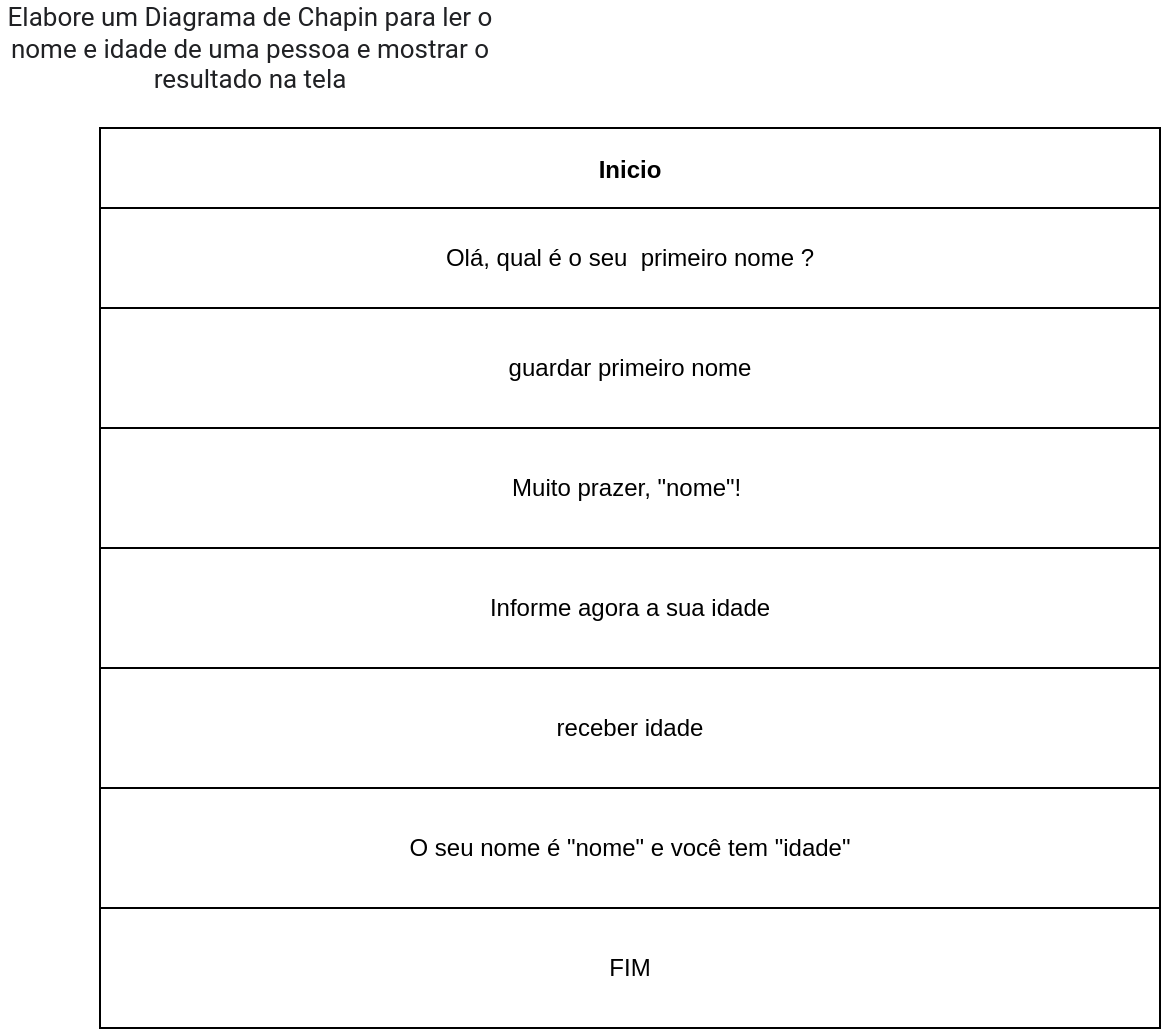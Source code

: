 <mxfile version="14.9.9" type="github">
  <diagram id="vn4pTR67AVMcVnbnppgO" name="Page-1">
    <mxGraphModel dx="868" dy="482" grid="1" gridSize="10" guides="1" tooltips="1" connect="1" arrows="1" fold="1" page="1" pageScale="1" pageWidth="827" pageHeight="1169" math="0" shadow="0">
      <root>
        <mxCell id="0" />
        <mxCell id="1" parent="0" />
        <mxCell id="ldqYrBJW-qgbSKX7lflv-7" value="Inicio" style="swimlane;startSize=40;" parent="1" vertex="1">
          <mxGeometry x="90" y="120" width="530" height="450" as="geometry" />
        </mxCell>
        <mxCell id="ldqYrBJW-qgbSKX7lflv-8" value="Olá, qual é o seu&amp;nbsp; primeiro nome ?" style="rounded=0;whiteSpace=wrap;html=1;" parent="ldqYrBJW-qgbSKX7lflv-7" vertex="1">
          <mxGeometry y="40" width="530" height="50" as="geometry" />
        </mxCell>
        <mxCell id="ldqYrBJW-qgbSKX7lflv-9" value="guardar primeiro nome" style="whiteSpace=wrap;html=1;" parent="ldqYrBJW-qgbSKX7lflv-7" vertex="1">
          <mxGeometry y="90" width="530" height="60" as="geometry" />
        </mxCell>
        <mxCell id="ldqYrBJW-qgbSKX7lflv-10" value="Muito prazer, &quot;nome&quot;!&amp;nbsp;" style="whiteSpace=wrap;html=1;" parent="ldqYrBJW-qgbSKX7lflv-7" vertex="1">
          <mxGeometry y="150" width="530" height="60" as="geometry" />
        </mxCell>
        <mxCell id="ldqYrBJW-qgbSKX7lflv-11" value="Informe agora a sua idade" style="whiteSpace=wrap;html=1;" parent="ldqYrBJW-qgbSKX7lflv-7" vertex="1">
          <mxGeometry y="210" width="530" height="60" as="geometry" />
        </mxCell>
        <mxCell id="ldqYrBJW-qgbSKX7lflv-12" value="receber idade" style="rounded=0;whiteSpace=wrap;html=1;" parent="ldqYrBJW-qgbSKX7lflv-7" vertex="1">
          <mxGeometry y="270" width="530" height="60" as="geometry" />
        </mxCell>
        <mxCell id="ldqYrBJW-qgbSKX7lflv-14" value="FIM" style="rounded=0;whiteSpace=wrap;html=1;" parent="ldqYrBJW-qgbSKX7lflv-7" vertex="1">
          <mxGeometry y="390" width="530" height="60" as="geometry" />
        </mxCell>
        <mxCell id="ldqYrBJW-qgbSKX7lflv-15" value="O seu nome é &quot;nome&quot; e você tem &quot;idade&quot;" style="whiteSpace=wrap;html=1;" parent="ldqYrBJW-qgbSKX7lflv-7" vertex="1">
          <mxGeometry y="330" width="530" height="60" as="geometry" />
        </mxCell>
        <mxCell id="ldqYrBJW-qgbSKX7lflv-23" value="&lt;span style=&quot;color: rgb(32 , 33 , 36) ; font-family: &amp;#34;roboto&amp;#34; , &amp;#34;arial&amp;#34; , sans-serif ; font-size: 13px ; text-align: left ; background-color: rgb(255 , 255 , 255)&quot;&gt;Elabore um Diagrama de Chapin para ler o nome e idade de uma pessoa e mostrar o resultado na tela&lt;/span&gt;" style="text;html=1;strokeColor=none;fillColor=none;align=center;verticalAlign=middle;whiteSpace=wrap;rounded=0;" parent="1" vertex="1">
          <mxGeometry x="40" y="70" width="250" height="20" as="geometry" />
        </mxCell>
      </root>
    </mxGraphModel>
  </diagram>
</mxfile>

